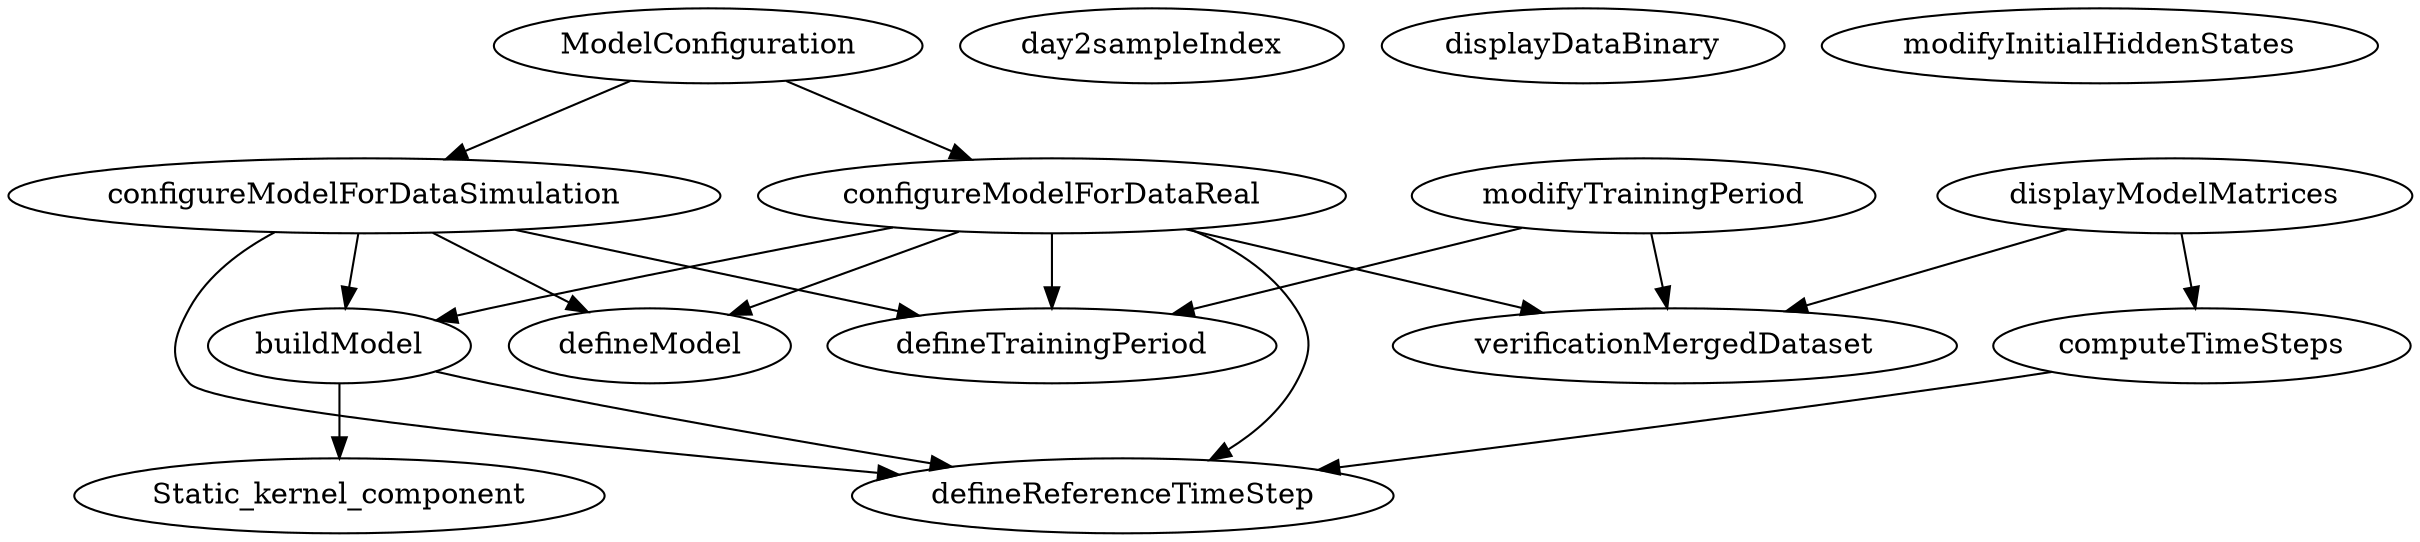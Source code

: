 /* Created by mdot for Matlab */
digraph m2html {
  ModelConfiguration -> configureModelForDataReal;
  ModelConfiguration -> configureModelForDataSimulation;
  buildModel -> Static_kernel_component;
  buildModel -> defineReferenceTimeStep;
  computeTimeSteps -> defineReferenceTimeStep;
  configureModelForDataReal -> buildModel;
  configureModelForDataReal -> defineModel;
  configureModelForDataReal -> defineReferenceTimeStep;
  configureModelForDataReal -> defineTrainingPeriod;
  configureModelForDataReal -> verificationMergedDataset;
  configureModelForDataSimulation -> buildModel;
  configureModelForDataSimulation -> defineModel;
  configureModelForDataSimulation -> defineReferenceTimeStep;
  configureModelForDataSimulation -> defineTrainingPeriod;
  displayModelMatrices -> computeTimeSteps;
  displayModelMatrices -> verificationMergedDataset;
  modifyTrainingPeriod -> defineTrainingPeriod;
  modifyTrainingPeriod -> verificationMergedDataset;

  ModelConfiguration [URL="ModelConfiguration.html"];
  Static_kernel_component [URL="Static_kernel_component.html"];
  buildModel [URL="buildModel.html"];
  computeTimeSteps [URL="computeTimeSteps.html"];
  configureModelForDataReal [URL="configureModelForDataReal.html"];
  configureModelForDataSimulation [URL="configureModelForDataSimulation.html"];
  day2sampleIndex [URL="day2sampleIndex.html"];
  defineModel [URL="defineModel.html"];
  defineReferenceTimeStep [URL="defineReferenceTimeStep.html"];
  defineTrainingPeriod [URL="defineTrainingPeriod.html"];
  displayDataBinary [URL="displayDataBinary.html"];
  displayModelMatrices [URL="displayModelMatrices.html"];
  modifyInitialHiddenStates [URL="modifyInitialHiddenStates.html"];
  modifyTrainingPeriod [URL="modifyTrainingPeriod.html"];
  verificationMergedDataset [URL="verificationMergedDataset.html"];
}